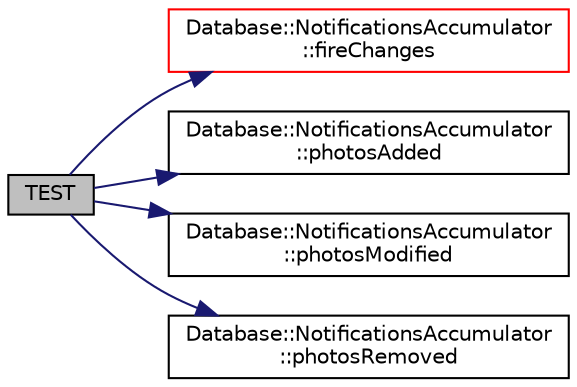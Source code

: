 digraph "TEST"
{
 // LATEX_PDF_SIZE
  edge [fontname="Helvetica",fontsize="10",labelfontname="Helvetica",labelfontsize="10"];
  node [fontname="Helvetica",fontsize="10",shape=record];
  rankdir="LR";
  Node1 [label="TEST",height=0.2,width=0.4,color="black", fillcolor="grey75", style="filled", fontcolor="black",tooltip=" "];
  Node1 -> Node2 [color="midnightblue",fontsize="10",style="solid",fontname="Helvetica"];
  Node2 [label="Database::NotificationsAccumulator\l::fireChanges",height=0.2,width=0.4,color="red", fillcolor="white", style="filled",URL="$class_database_1_1_notifications_accumulator.html#add8fa9f57c069ec1f5710088b72d4b12",tooltip=" "];
  Node1 -> Node5 [color="midnightblue",fontsize="10",style="solid",fontname="Helvetica"];
  Node5 [label="Database::NotificationsAccumulator\l::photosAdded",height=0.2,width=0.4,color="black", fillcolor="white", style="filled",URL="$class_database_1_1_notifications_accumulator.html#a550481b59f09818160110559abc98f54",tooltip=" "];
  Node1 -> Node6 [color="midnightblue",fontsize="10",style="solid",fontname="Helvetica"];
  Node6 [label="Database::NotificationsAccumulator\l::photosModified",height=0.2,width=0.4,color="black", fillcolor="white", style="filled",URL="$class_database_1_1_notifications_accumulator.html#a51f4c9699c114aeb027fea408670c6a8",tooltip=" "];
  Node1 -> Node7 [color="midnightblue",fontsize="10",style="solid",fontname="Helvetica"];
  Node7 [label="Database::NotificationsAccumulator\l::photosRemoved",height=0.2,width=0.4,color="black", fillcolor="white", style="filled",URL="$class_database_1_1_notifications_accumulator.html#aedbc7205c18d44ac9a1e3b3e987c5c4e",tooltip=" "];
}
